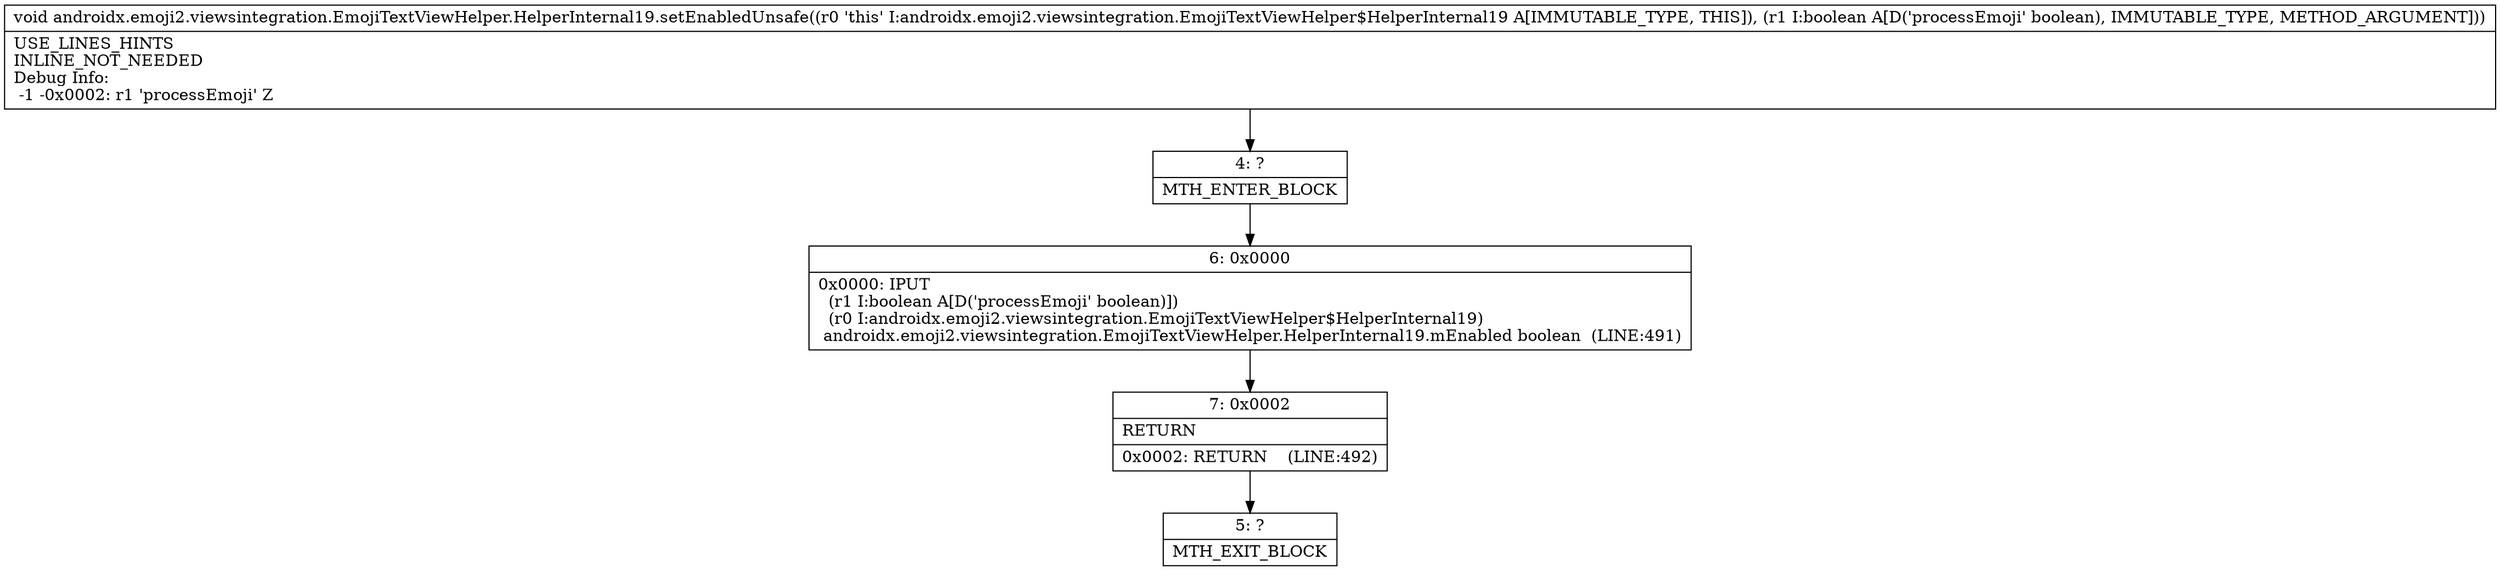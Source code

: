 digraph "CFG forandroidx.emoji2.viewsintegration.EmojiTextViewHelper.HelperInternal19.setEnabledUnsafe(Z)V" {
Node_4 [shape=record,label="{4\:\ ?|MTH_ENTER_BLOCK\l}"];
Node_6 [shape=record,label="{6\:\ 0x0000|0x0000: IPUT  \l  (r1 I:boolean A[D('processEmoji' boolean)])\l  (r0 I:androidx.emoji2.viewsintegration.EmojiTextViewHelper$HelperInternal19)\l androidx.emoji2.viewsintegration.EmojiTextViewHelper.HelperInternal19.mEnabled boolean  (LINE:491)\l}"];
Node_7 [shape=record,label="{7\:\ 0x0002|RETURN\l|0x0002: RETURN    (LINE:492)\l}"];
Node_5 [shape=record,label="{5\:\ ?|MTH_EXIT_BLOCK\l}"];
MethodNode[shape=record,label="{void androidx.emoji2.viewsintegration.EmojiTextViewHelper.HelperInternal19.setEnabledUnsafe((r0 'this' I:androidx.emoji2.viewsintegration.EmojiTextViewHelper$HelperInternal19 A[IMMUTABLE_TYPE, THIS]), (r1 I:boolean A[D('processEmoji' boolean), IMMUTABLE_TYPE, METHOD_ARGUMENT]))  | USE_LINES_HINTS\lINLINE_NOT_NEEDED\lDebug Info:\l  \-1 \-0x0002: r1 'processEmoji' Z\l}"];
MethodNode -> Node_4;Node_4 -> Node_6;
Node_6 -> Node_7;
Node_7 -> Node_5;
}

